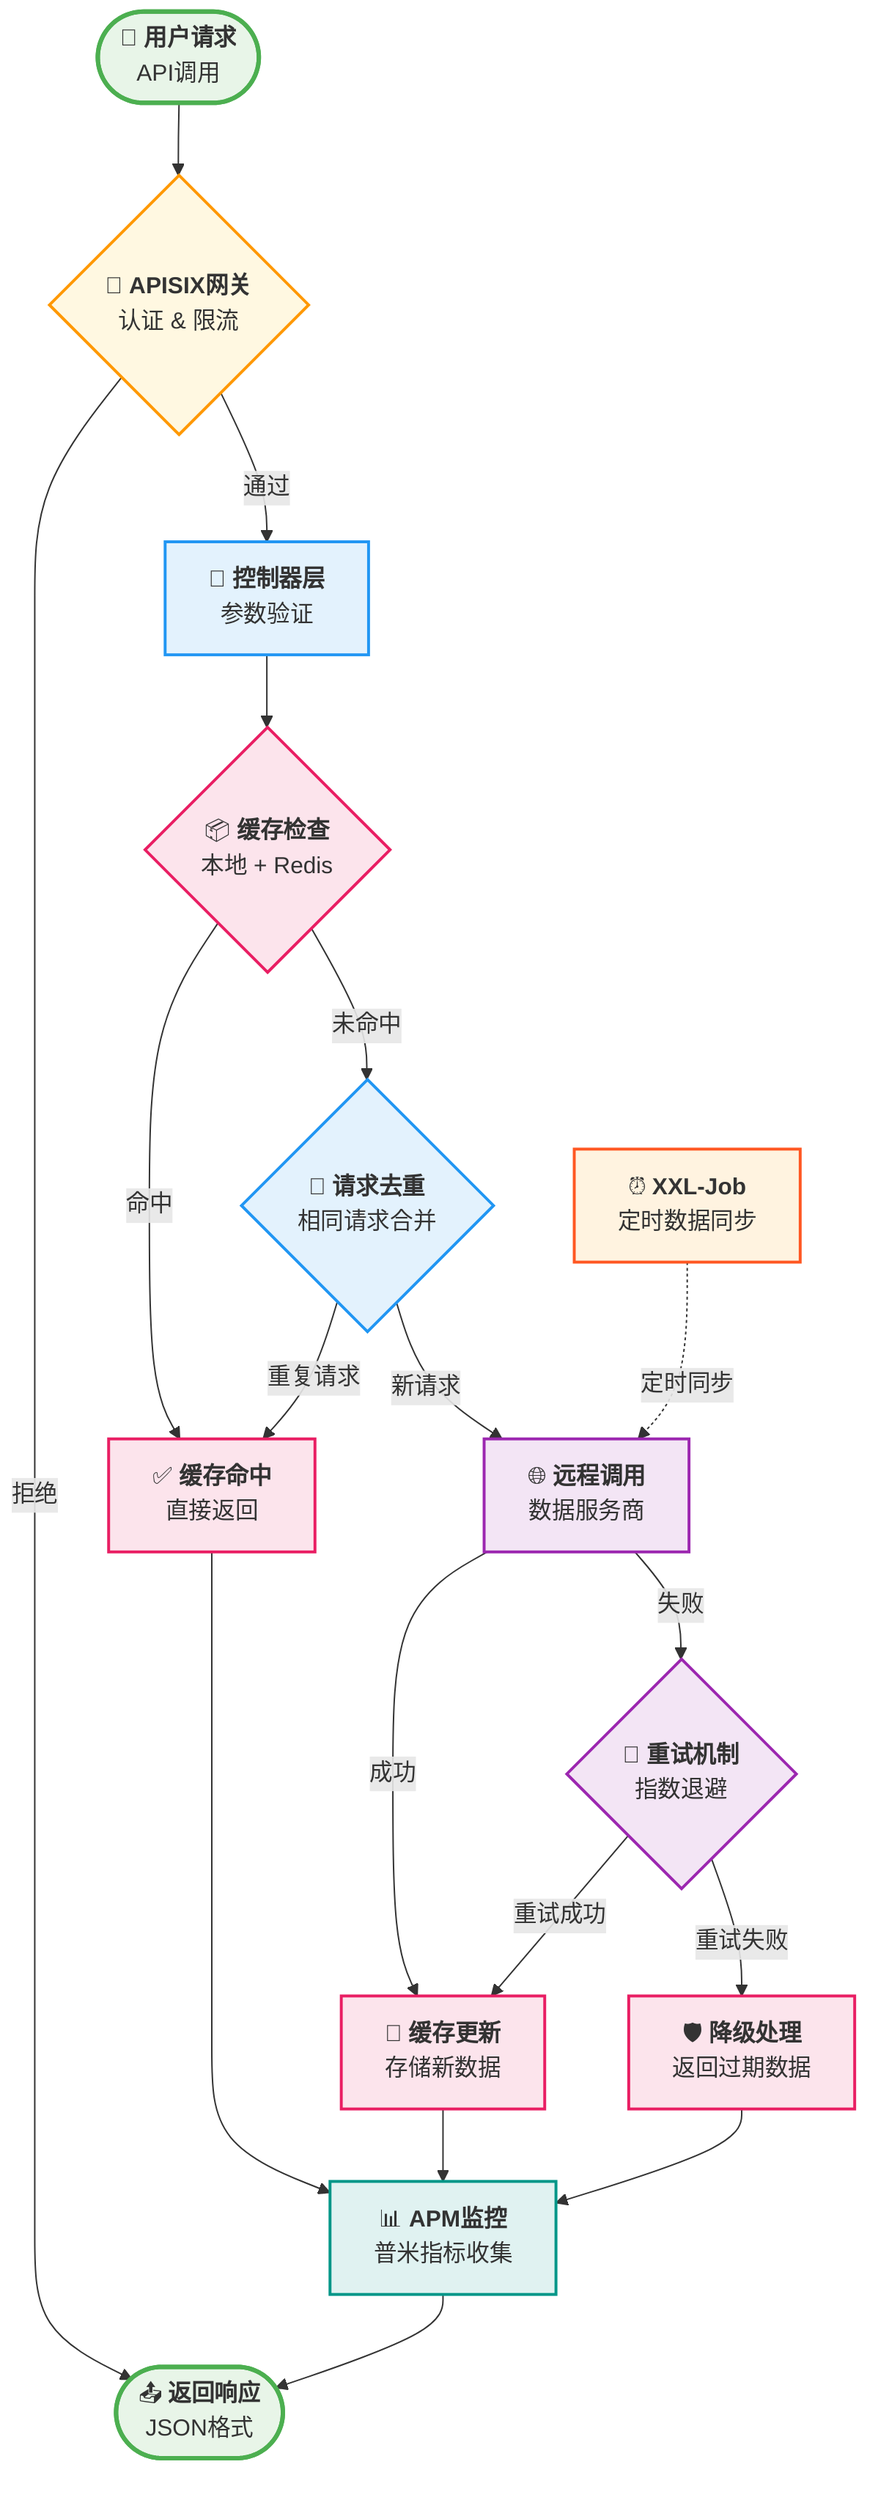 flowchart TD
    %% 用户请求
    Start(["`👤 **用户请求**
    API调用`"]) 
    
    %% API网关
    Gateway{"`🚪 **APISIX网关**
    认证 & 限流`"}
    
    %% 控制器
    Controller["`🎯 **控制器层**
    参数验证`"]
    
    %% 缓存检查
    CacheCheck{"`📦 **缓存检查**
    本地 + Redis`"}
    
    %% 缓存命中
    CacheHit["`✅ **缓存命中**
    直接返回`"]
    
    %% 请求去重
    Dedup{"`🔀 **请求去重**
    相同请求合并`"}
    
    %% 远程调用
    RemoteCall["`🌐 **远程调用**
    数据服务商`"]
    
    %% 重试机制
    Retry{"`🔄 **重试机制**
    指数退避`"}
    
    %% 降级处理
    Fallback["`🛡️ **降级处理**
    返回过期数据`"]
    
    %% 缓存更新
    CacheUpdate["`📝 **缓存更新**
    存储新数据`"]
    
    %% APM监控
    APM["`📊 **APM监控**
    普米指标收集`"]
    
    %% 返回响应
    Response(["`📤 **返回响应**
    JSON格式`"])
    
    %% XXL-Job任务
    XXLJob["`⏰ **XXL-Job**
    定时数据同步`"]
    
    %% 流程连接
    Start --> Gateway
    Gateway -->|通过| Controller
    Gateway -->|拒绝| Response
    
    Controller --> CacheCheck
    CacheCheck -->|命中| CacheHit
    CacheCheck -->|未命中| Dedup
    
    CacheHit --> APM
    
    Dedup -->|新请求| RemoteCall
    Dedup -->|重复请求| CacheHit
    
    RemoteCall -->|成功| CacheUpdate
    RemoteCall -->|失败| Retry
    
    Retry -->|重试成功| CacheUpdate
    Retry -->|重试失败| Fallback
    
    CacheUpdate --> APM
    Fallback --> APM
    
    APM --> Response
    
    %% 后台任务
    XXLJob -.->|定时同步| RemoteCall
    
    %% 样式定义
    classDef startEndStyle fill:#e8f5e8,stroke:#4caf50,stroke-width:3px
    classDef gatewayStyle fill:#fff8e1,stroke:#ff9800,stroke-width:2px
    classDef processStyle fill:#e3f2fd,stroke:#2196f3,stroke-width:2px
    classDef cacheStyle fill:#fce4ec,stroke:#e91e63,stroke-width:2px
    classDef remoteStyle fill:#f3e5f5,stroke:#9c27b0,stroke-width:2px
    classDef monitorStyle fill:#e0f2f1,stroke:#009688,stroke-width:2px
    classDef jobStyle fill:#fff3e0,stroke:#ff5722,stroke-width:2px
    
    %% 应用样式
    class Start,Response startEndStyle
    class Gateway gatewayStyle
    class Controller,Dedup processStyle
    class CacheCheck,CacheHit,CacheUpdate,Fallback cacheStyle
    class RemoteCall,Retry remoteStyle
    class APM monitorStyle
    class XXLJob jobStyle